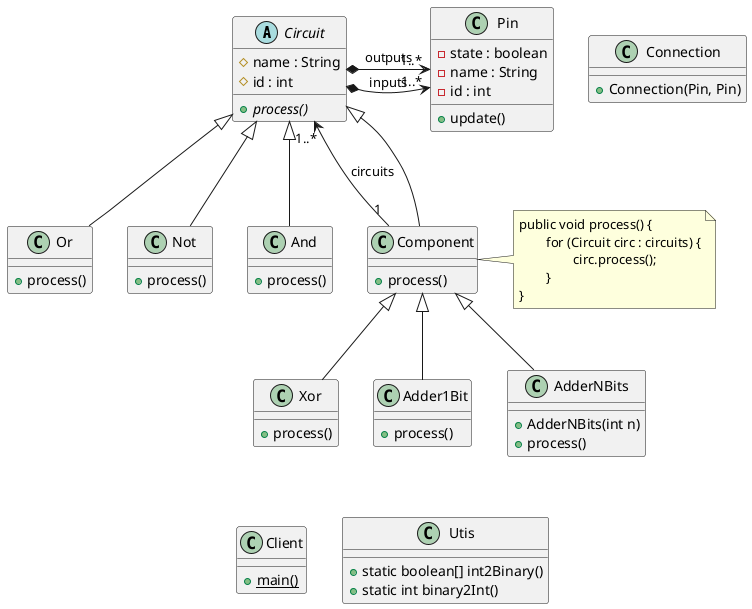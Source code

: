 @startuml

abstract class Circuit {
# name : String
# id : int
+ {abstract} process()
}

class Component {
+ process()
}

class And {
+ process()
}

class Or {
+ process()
}

class Not {
+ process()
}

Circuit <|-down- And
Circuit <|-down- Or
Circuit <|-down- Not
Circuit <|-down- Component

' put Component to the right of And, Or, Not
Or -right[hidden]-> Component
Not -right[hidden]-> Component
And -right[hidden]-> Component

Component "1" -left-> "1..*" Circuit : circuits

note right of Component
	public void process() {
		for (Circuit circ : circuits) {
			circ.process();
		}
	}
end note

class Pin {
- state : boolean
- name : String
- id : int
+ update()
}

Circuit *-left> "1..*" Pin : inputs
Circuit *-> "1..*" Pin : outputs

class Connection {
+ Connection(Pin, Pin)
}

class Xor {
+ process()
}

class Adder1Bit {
+ process()
}

class AdderNBits {
+ AdderNBits(int n)
+ process()
}

Component <|-down- Xor
Component <|-down- Adder1Bit
Component <|-down- AdderNBits

class Client {
+ {static} main()
}

Client -[hidden]up-> Xor

class Utis {
+ static boolean[] int2Binary()
+ static int binary2Int()
}

Xor -[hidden]right-> Adder1Bit
Adder1Bit -[hidden]right-> AdderNBits
Utis -[hidden]up-> Adder1Bit


@enduml